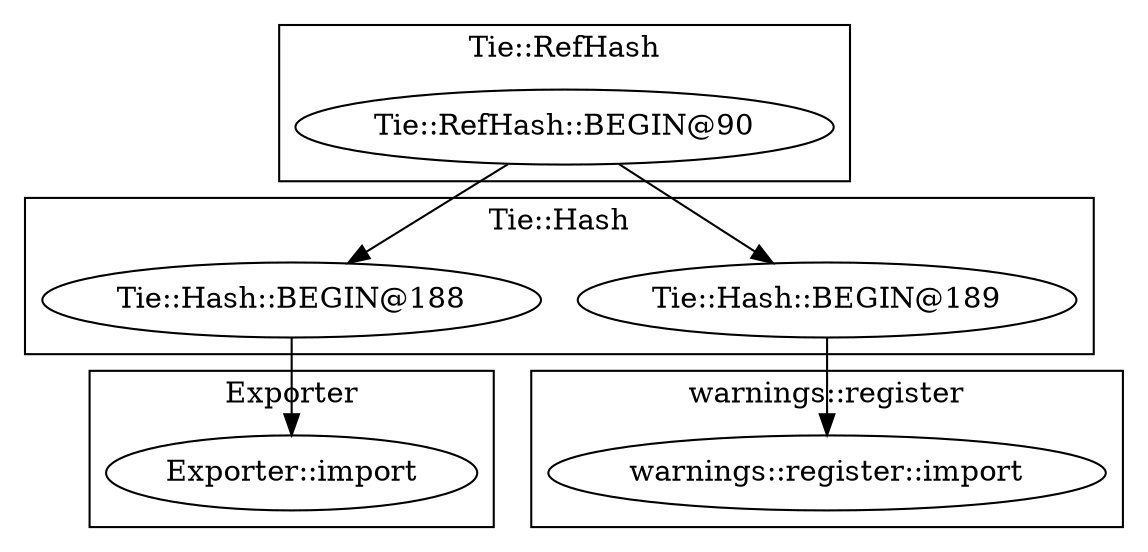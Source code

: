 digraph {
graph [overlap=false]
subgraph cluster_Tie_Hash {
	label="Tie::Hash";
	"Tie::Hash::BEGIN@188";
	"Tie::Hash::BEGIN@189";
}
subgraph cluster_Tie_RefHash {
	label="Tie::RefHash";
	"Tie::RefHash::BEGIN@90";
}
subgraph cluster_Exporter {
	label="Exporter";
	"Exporter::import";
}
subgraph cluster_warnings_register {
	label="warnings::register";
	"warnings::register::import";
}
"Tie::Hash::BEGIN@188" -> "Exporter::import";
"Tie::RefHash::BEGIN@90" -> "Tie::Hash::BEGIN@189";
"Tie::Hash::BEGIN@189" -> "warnings::register::import";
"Tie::RefHash::BEGIN@90" -> "Tie::Hash::BEGIN@188";
}
